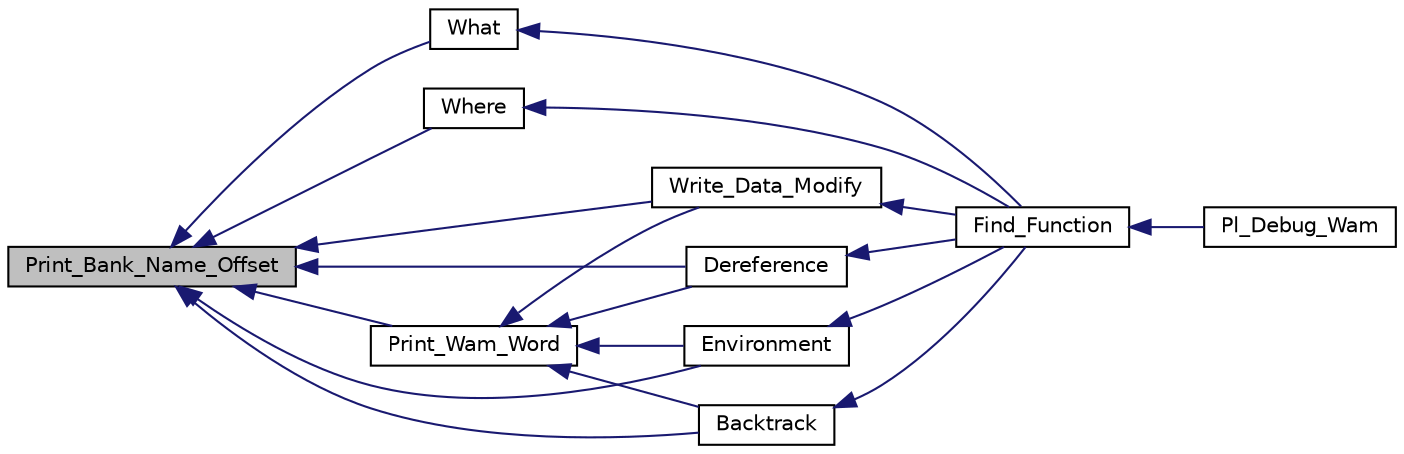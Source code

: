 digraph "Print_Bank_Name_Offset"
{
  edge [fontname="Helvetica",fontsize="10",labelfontname="Helvetica",labelfontsize="10"];
  node [fontname="Helvetica",fontsize="10",shape=record];
  rankdir="LR";
  Node1 [label="Print_Bank_Name_Offset",height=0.2,width=0.4,color="black", fillcolor="grey75", style="filled", fontcolor="black"];
  Node1 -> Node2 [dir="back",color="midnightblue",fontsize="10",style="solid",fontname="Helvetica"];
  Node2 [label="Write_Data_Modify",height=0.2,width=0.4,color="black", fillcolor="white", style="filled",URL="$debugger__c_8c.html#acf94b4468a0d9f4b6e103f388bb3cb63"];
  Node2 -> Node3 [dir="back",color="midnightblue",fontsize="10",style="solid",fontname="Helvetica"];
  Node3 [label="Find_Function",height=0.2,width=0.4,color="black", fillcolor="white", style="filled",URL="$debugger__c_8c.html#ae03520aa896def6dd036699b888bd0ef"];
  Node3 -> Node4 [dir="back",color="midnightblue",fontsize="10",style="solid",fontname="Helvetica"];
  Node4 [label="Pl_Debug_Wam",height=0.2,width=0.4,color="black", fillcolor="white", style="filled",URL="$debugger__c_8c.html#a11e816a7993314a8e53789bac9a67f53"];
  Node1 -> Node5 [dir="back",color="midnightblue",fontsize="10",style="solid",fontname="Helvetica"];
  Node5 [label="What",height=0.2,width=0.4,color="black", fillcolor="white", style="filled",URL="$debugger__c_8c.html#ae3548d2718c3c51e01cbf3aa9752ce17"];
  Node5 -> Node3 [dir="back",color="midnightblue",fontsize="10",style="solid",fontname="Helvetica"];
  Node1 -> Node6 [dir="back",color="midnightblue",fontsize="10",style="solid",fontname="Helvetica"];
  Node6 [label="Where",height=0.2,width=0.4,color="black", fillcolor="white", style="filled",URL="$debugger__c_8c.html#ad5667d4182005ee143f6b45c617d722a"];
  Node6 -> Node3 [dir="back",color="midnightblue",fontsize="10",style="solid",fontname="Helvetica"];
  Node1 -> Node7 [dir="back",color="midnightblue",fontsize="10",style="solid",fontname="Helvetica"];
  Node7 [label="Dereference",height=0.2,width=0.4,color="black", fillcolor="white", style="filled",URL="$debugger__c_8c.html#a0e3db3f801a6d2dc7012c12e660377d8"];
  Node7 -> Node3 [dir="back",color="midnightblue",fontsize="10",style="solid",fontname="Helvetica"];
  Node1 -> Node8 [dir="back",color="midnightblue",fontsize="10",style="solid",fontname="Helvetica"];
  Node8 [label="Environment",height=0.2,width=0.4,color="black", fillcolor="white", style="filled",URL="$debugger__c_8c.html#a38ce602bd1d5e416f1c2df80fa5de3c3"];
  Node8 -> Node3 [dir="back",color="midnightblue",fontsize="10",style="solid",fontname="Helvetica"];
  Node1 -> Node9 [dir="back",color="midnightblue",fontsize="10",style="solid",fontname="Helvetica"];
  Node9 [label="Backtrack",height=0.2,width=0.4,color="black", fillcolor="white", style="filled",URL="$debugger__c_8c.html#af0c1c2a7e6feb8d41802e2e984dec8e3"];
  Node9 -> Node3 [dir="back",color="midnightblue",fontsize="10",style="solid",fontname="Helvetica"];
  Node1 -> Node10 [dir="back",color="midnightblue",fontsize="10",style="solid",fontname="Helvetica"];
  Node10 [label="Print_Wam_Word",height=0.2,width=0.4,color="black", fillcolor="white", style="filled",URL="$debugger__c_8c.html#ab01796d096d95adb12edbb39ed14b231"];
  Node10 -> Node2 [dir="back",color="midnightblue",fontsize="10",style="solid",fontname="Helvetica"];
  Node10 -> Node7 [dir="back",color="midnightblue",fontsize="10",style="solid",fontname="Helvetica"];
  Node10 -> Node8 [dir="back",color="midnightblue",fontsize="10",style="solid",fontname="Helvetica"];
  Node10 -> Node9 [dir="back",color="midnightblue",fontsize="10",style="solid",fontname="Helvetica"];
}
